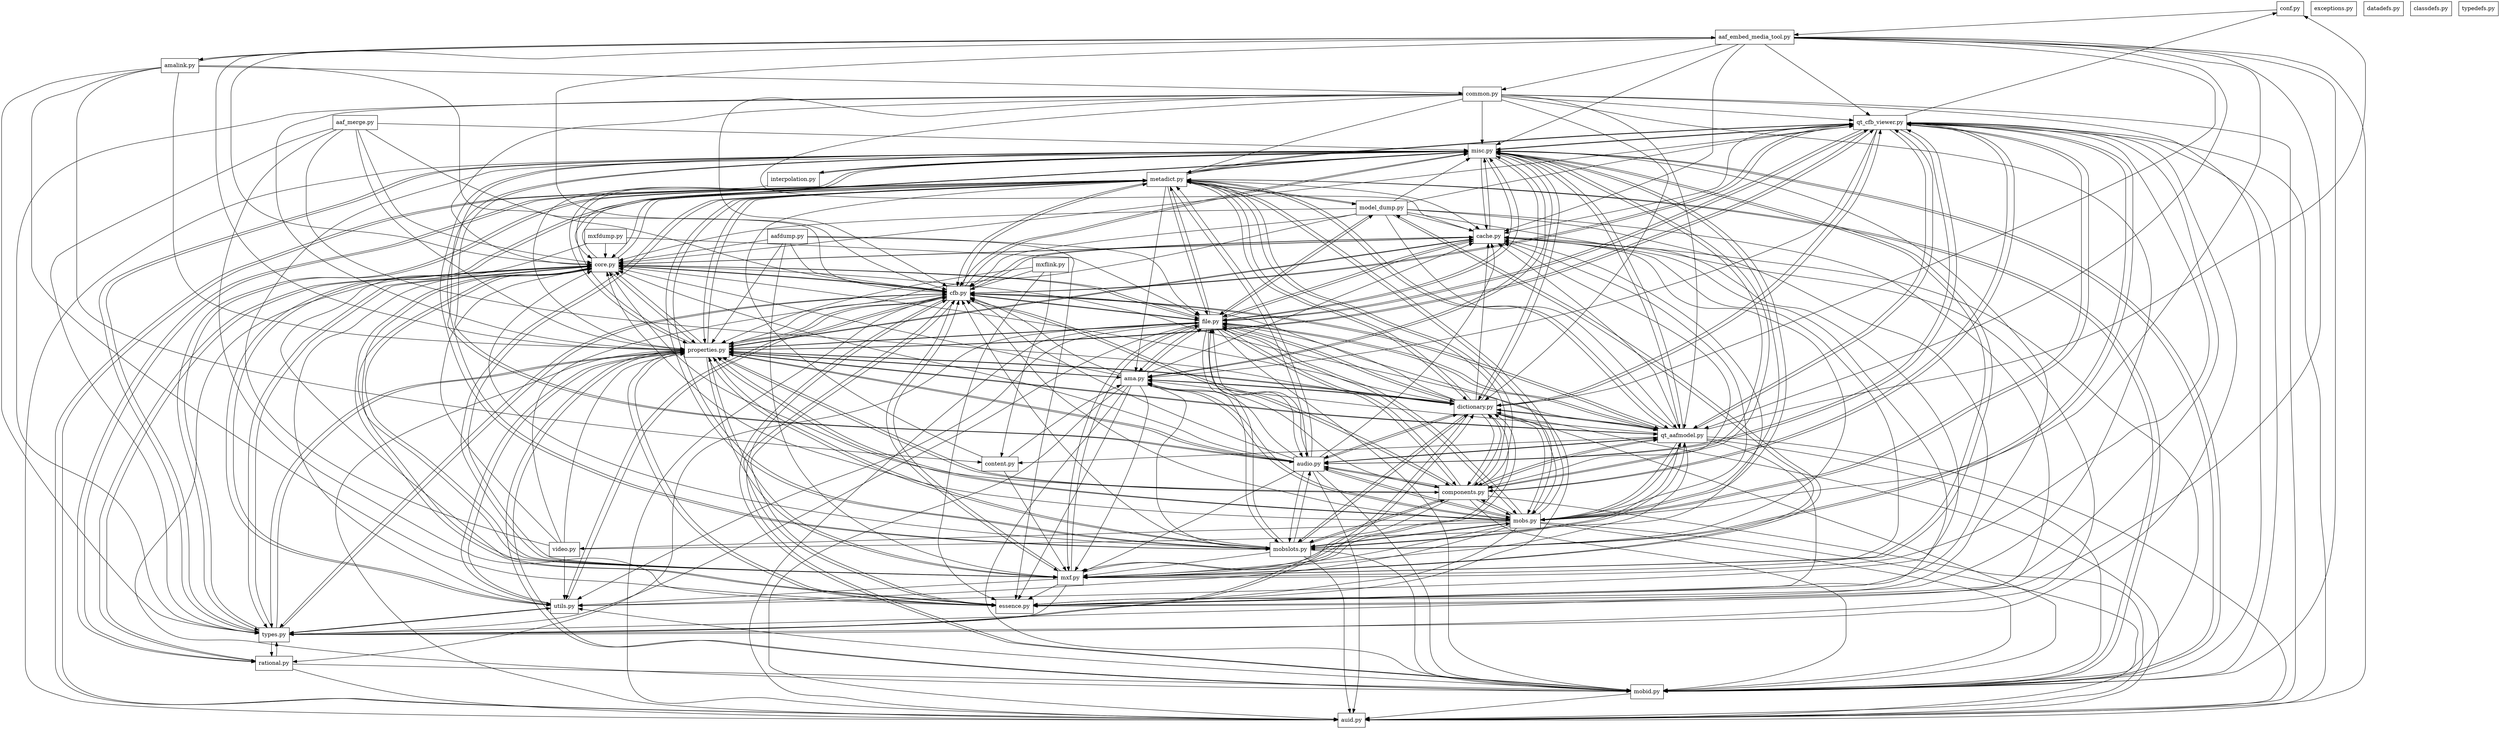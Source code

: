 digraph G {
"conf.py" [shape=box];
"aafdump.py" [shape=box];
"qt_cfb_viewer.py" [shape=box];
"aaf_embed_media_tool.py" [shape=box];
"mxfdump.py" [shape=box];
"qt_aafmodel.py" [shape=box];
"aaf_merge.py" [shape=box];
"mxflink.py" [shape=box];
"amalink.py" [shape=box];
"core.py" [shape=box];
"cfb.py" [shape=box];
"utils.py" [shape=box];
"essence.py" [shape=box];
"interpolation.py" [shape=box];
"types.py" [shape=box];
"mxf.py" [shape=box];
"mobslots.py" [shape=box];
"mobid.py" [shape=box];
"mobs.py" [shape=box];
"content.py" [shape=box];
"video.py" [shape=box];
"components.py" [shape=box];
"dictionary.py" [shape=box];
"audio.py" [shape=box];
"auid.py" [shape=box];
"rational.py" [shape=box];
"ama.py" [shape=box];
"properties.py" [shape=box];
"file.py" [shape=box];
"cache.py" [shape=box];
"metadict.py" [shape=box];
"exceptions.py" [shape=box];
"misc.py" [shape=box];
"datadefs.py" [shape=box];
"classdefs.py" [shape=box];
"typedefs.py" [shape=box];
"common.py" [shape=box];
"model_dump.py" [shape=box];
"core.py" -> "cache.py";
"metadict.py" -> "properties.py";
"audio.py" -> "properties.py";
"utils.py" -> "types.py";
"cache.py" -> "file.py";
"dictionary.py" -> "file.py";
"components.py" -> "cache.py";
"common.py" -> "qt_aafmodel.py";
"file.py" -> "auid.py";
"amalink.py" -> "content.py";
"mobs.py" -> "qt_cfb_viewer.py";
"qt_aafmodel.py" -> "mobid.py";
"mxf.py" -> "essence.py";
"file.py" -> "cache.py";
"metadict.py" -> "mobs.py";
"qt_aafmodel.py" -> "dictionary.py";
"aaf_embed_media_tool.py" -> "properties.py";
"qt_cfb_viewer.py" -> "misc.py";
"properties.py" -> "mobid.py";
"audio.py" -> "file.py";
"metadict.py" -> "components.py";
"misc.py" -> "core.py";
"audio.py" -> "components.py";
"types.py" -> "dictionary.py";
"audio.py" -> "metadict.py";
"properties.py" -> "dictionary.py";
"essence.py" -> "core.py";
"dictionary.py" -> "audio.py";
"aaf_embed_media_tool.py" -> "mobs.py";
"cfb.py" -> "utils.py";
"cfb.py" -> "core.py";
"aaf_embed_media_tool.py" -> "essence.py";
"metadict.py" -> "ama.py";
"qt_aafmodel.py" -> "file.py";
"audio.py" -> "ama.py";
"metadict.py" -> "qt_aafmodel.py";
"qt_aafmodel.py" -> "metadict.py";
"audio.py" -> "qt_aafmodel.py";
"mobid.py" -> "cfb.py";
"dictionary.py" -> "qt_cfb_viewer.py";
"misc.py" -> "types.py";
"amalink.py" -> "types.py";
"aaf_merge.py" -> "dictionary.py";
"model_dump.py" -> "qt_cfb_viewer.py";
"core.py" -> "cfb.py";
"common.py" -> "core.py";
"mobslots.py" -> "core.py";
"mobs.py" -> "mxf.py";
"components.py" -> "cfb.py";
"aaf_embed_media_tool.py" -> "qt_aafmodel.py";
"cfb.py" -> "types.py";
"cfb.py" -> "mxf.py";
"interpolation.py" -> "properties.py";
"audio.py" -> "qt_cfb_viewer.py";
"misc.py" -> "mobslots.py";
"qt_aafmodel.py" -> "audio.py";
"mobs.py" -> "auid.py";
"file.py" -> "cfb.py";
"essence.py" -> "cache.py";
"utils.py" -> "cfb.py";
"mobs.py" -> "cache.py";
"common.py" -> "types.py";
"ama.py" -> "properties.py";
"mxf.py" -> "utils.py";
"cfb.py" -> "cache.py";
"types.py" -> "rational.py";
"mxf.py" -> "core.py";
"qt_aafmodel.py" -> "qt_cfb_viewer.py";
"metadict.py" -> "utils.py";
"aafdump.py" -> "properties.py";
"mobid.py" -> "misc.py";
"video.py" -> "utils.py";
"video.py" -> "core.py";
"core.py" -> "misc.py";
"common.py" -> "cache.py";
"ama.py" -> "essence.py";
"ama.py" -> "file.py";
"components.py" -> "misc.py";
"aaf_embed_media_tool.py" -> "core.py";
"dictionary.py" -> "auid.py";
"aafdump.py" -> "essence.py";
"core.py" -> "utils.py";
"conf.py" -> "aaf_embed_media_tool.py";
"metadict.py" -> "mxf.py";
"misc.py" -> "mobid.py";
"audio.py" -> "mxf.py";
"file.py" -> "misc.py";
"misc.py" -> "dictionary.py";
"mxf.py" -> "cache.py";
"essence.py" -> "cfb.py";
"metadict.py" -> "auid.py";
"audio.py" -> "auid.py";
"file.py" -> "core.py";
"mobs.py" -> "cfb.py";
"qt_cfb_viewer.py" -> "dictionary.py";
"metadict.py" -> "cache.py";
"audio.py" -> "cache.py";
"video.py" -> "cache.py";
"core.py" -> "types.py";
"dictionary.py" -> "properties.py";
"misc.py" -> "file.py";
"mxfdump.py" -> "core.py";
"model_dump.py" -> "properties.py";
"qt_aafmodel.py" -> "auid.py";
"mobslots.py" -> "mobid.py";
"rational.py" -> "metadict.py";
"common.py" -> "cfb.py";
"aaf_embed_media_tool.py" -> "cache.py";
"qt_cfb_viewer.py" -> "file.py";
"mobslots.py" -> "dictionary.py";
"file.py" -> "types.py";
"dictionary.py" -> "mobs.py";
"auid.py" -> "metadict.py";
"qt_cfb_viewer.py" -> "metadict.py";
"mxflink.py" -> "properties.py";
"dictionary.py" -> "components.py";
"model_dump.py" -> "essence.py";
"components.py" -> "mobslots.py";
"dictionary.py" -> "metadict.py";
"model_dump.py" -> "file.py";
"cache.py" -> "cfb.py";
"qt_cfb_viewer.py" -> "ama.py";
"mxfdump.py" -> "mxf.py";
"model_dump.py" -> "metadict.py";
"misc.py" -> "audio.py";
"essence.py" -> "misc.py";
"file.py" -> "mobslots.py";
"audio.py" -> "mobs.py";
"qt_aafmodel.py" -> "properties.py";
"amalink.py" -> "common.py";
"dictionary.py" -> "ama.py";
"aafdump.py" -> "core.py";
"mxflink.py" -> "essence.py";
"mxf.py" -> "cfb.py";
"dictionary.py" -> "qt_aafmodel.py";
"cfb.py" -> "misc.py";
"types.py" -> "properties.py";
"qt_cfb_viewer.py" -> "audio.py";
"model_dump.py" -> "qt_aafmodel.py";
"misc.py" -> "qt_cfb_viewer.py";
"metadict.py" -> "cfb.py";
"audio.py" -> "cfb.py";
"mobs.py" -> "utils.py";
"mobs.py" -> "core.py";
"video.py" -> "cfb.py";
"qt_aafmodel.py" -> "mobs.py";
"content.py" -> "metadict.py";
"ama.py" -> "mxf.py";
"qt_aafmodel.py" -> "essence.py";
"qt_aafmodel.py" -> "components.py";
"common.py" -> "misc.py";
"mobslots.py" -> "misc.py";
"properties.py" -> "mobs.py";
"aafdump.py" -> "mxf.py";
"properties.py" -> "essence.py";
"content.py" -> "ama.py";
"aaf_embed_media_tool.py" -> "cfb.py";
"ama.py" -> "auid.py";
"aaf_merge.py" -> "properties.py";
"properties.py" -> "file.py";
"properties.py" -> "components.py";
"types.py" -> "metadict.py";
"components.py" -> "mobid.py";
"properties.py" -> "metadict.py";
"qt_aafmodel.py" -> "ama.py";
"ama.py" -> "cache.py";
"components.py" -> "dictionary.py";
"file.py" -> "mobid.py";
"properties.py" -> "ama.py";
"properties.py" -> "qt_aafmodel.py";
"mxf.py" -> "misc.py";
"aaf_merge.py" -> "essence.py";
"file.py" -> "dictionary.py";
"cache.py" -> "core.py";
"core.py" -> "file.py";
"utils.py" -> "properties.py";
"metadict.py" -> "misc.py";
"mobs.py" -> "mobslots.py";
"video.py" -> "misc.py";
"components.py" -> "file.py";
"properties.py" -> "audio.py";
"metadict.py" -> "core.py";
"rational.py" -> "auid.py";
"audio.py" -> "core.py";
"aaf_embed_media_tool.py" -> "amalink.py";
"aaf_embed_media_tool.py" -> "misc.py";
"properties.py" -> "qt_cfb_viewer.py";
"dictionary.py" -> "mxf.py";
"ama.py" -> "mobs.py";
"model_dump.py" -> "mxf.py";
"qt_cfb_viewer.py" -> "auid.py";
"utils.py" -> "metadict.py";
"qt_aafmodel.py" -> "core.py";
"mxf.py" -> "types.py";
"core.py" -> "rational.py";
"components.py" -> "audio.py";
"types.py" -> "utils.py";
"metadict.py" -> "types.py";
"dictionary.py" -> "cache.py";
"aafdump.py" -> "cfb.py";
"model_dump.py" -> "cache.py";
"file.py" -> "audio.py";
"misc.py" -> "properties.py";
"amalink.py" -> "properties.py";
"mobs.py" -> "mobid.py";
"file.py" -> "rational.py";
"components.py" -> "qt_cfb_viewer.py";
"cfb.py" -> "mobid.py";
"mobs.py" -> "dictionary.py";
"qt_aafmodel.py" -> "mxf.py";
"qt_cfb_viewer.py" -> "properties.py";
"qt_aafmodel.py" -> "conf.py";
"file.py" -> "qt_cfb_viewer.py";
"metadict.py" -> "mobslots.py";
"audio.py" -> "mobslots.py";
"misc.py" -> "mobs.py";
"interpolation.py" -> "misc.py";
"properties.py" -> "mxf.py";
"amalink.py" -> "essence.py";
"misc.py" -> "components.py";
"misc.py" -> "interpolation.py";
"common.py" -> "mobid.py";
"misc.py" -> "metadict.py";
"qt_cfb_viewer.py" -> "mobs.py";
"qt_cfb_viewer.py" -> "essence.py";
"qt_aafmodel.py" -> "cache.py";
"mobslots.py" -> "properties.py";
"common.py" -> "dictionary.py";
"amalink.py" -> "aaf_embed_media_tool.py";
"properties.py" -> "auid.py";
"qt_cfb_viewer.py" -> "components.py";
"cfb.py" -> "file.py";
"cfb.py" -> "metadict.py";
"misc.py" -> "ama.py";
"types.py" -> "cache.py";
"properties.py" -> "cache.py";
"misc.py" -> "qt_aafmodel.py";
"mobid.py" -> "auid.py";
"dictionary.py" -> "cfb.py";
"ama.py" -> "core.py";
"model_dump.py" -> "cfb.py";
"qt_cfb_viewer.py" -> "qt_aafmodel.py";
"mobslots.py" -> "file.py";
"mobslots.py" -> "components.py";
"common.py" -> "metadict.py";
"mobs.py" -> "misc.py";
"mobslots.py" -> "metadict.py";
"mxf.py" -> "dictionary.py";
"metadict.py" -> "mobid.py";
"file.py" -> "model_dump.py";
"audio.py" -> "mobid.py";
"components.py" -> "auid.py";
"mxflink.py" -> "cfb.py";
"metadict.py" -> "dictionary.py";
"video.py" -> "properties.py";
"audio.py" -> "dictionary.py";
"mobslots.py" -> "ama.py";
"mobslots.py" -> "qt_aafmodel.py";
"aaf_embed_media_tool.py" -> "mobid.py";
"cfb.py" -> "qt_cfb_viewer.py";
"mobid.py" -> "properties.py";
"mxf.py" -> "file.py";
"mxf.py" -> "metadict.py";
"qt_aafmodel.py" -> "cfb.py";
"mobslots.py" -> "audio.py";
"aaf_embed_media_tool.py" -> "dictionary.py";
"metadict.py" -> "file.py";
"core.py" -> "properties.py";
"rational.py" -> "core.py";
"types.py" -> "cfb.py";
"properties.py" -> "cfb.py";
"cache.py" -> "misc.py";
"dictionary.py" -> "misc.py";
"components.py" -> "properties.py";
"common.py" -> "qt_cfb_viewer.py";
"model_dump.py" -> "misc.py";
"mobslots.py" -> "qt_cfb_viewer.py";
"qt_cfb_viewer.py" -> "core.py";
"mobid.py" -> "metadict.py";
"file.py" -> "properties.py";
"dictionary.py" -> "core.py";
"core.py" -> "essence.py";
"mxflink.py" -> "content.py";
"components.py" -> "mobs.py";
"model_dump.py" -> "utils.py";
"model_dump.py" -> "core.py";
"misc.py" -> "mxf.py";
"rational.py" -> "types.py";
"core.py" -> "metadict.py";
"audio.py" -> "misc.py";
"aaf_merge.py" -> "cfb.py";
"metadict.py" -> "audio.py";
"components.py" -> "metadict.py";
"file.py" -> "mobs.py";
"metadict.py" -> "rational.py";
"qt_cfb_viewer.py" -> "types.py";
"qt_cfb_viewer.py" -> "mxf.py";
"file.py" -> "essence.py";
"misc.py" -> "auid.py";
"qt_cfb_viewer.py" -> "conf.py";
"qt_aafmodel.py" -> "content.py";
"file.py" -> "components.py";
"qt_aafmodel.py" -> "misc.py";
"file.py" -> "metadict.py";
"dictionary.py" -> "types.py";
"components.py" -> "ama.py";
"metadict.py" -> "qt_cfb_viewer.py";
"misc.py" -> "cache.py";
"model_dump.py" -> "types.py";
"components.py" -> "qt_aafmodel.py";
"types.py" -> "misc.py";
"aaf_embed_media_tool.py" -> "common.py";
"cfb.py" -> "auid.py";
"ama.py" -> "mobid.py";
"properties.py" -> "misc.py";
"mxfdump.py" -> "file.py";
"file.py" -> "ama.py";
"qt_cfb_viewer.py" -> "mobslots.py";
"qt_cfb_viewer.py" -> "cache.py";
"mobslots.py" -> "mxf.py";
"ama.py" -> "dictionary.py";
"ama.py" -> "cfb.py";
"file.py" -> "qt_aafmodel.py";
"aaf_embed_media_tool.py" -> "qt_cfb_viewer.py";
"types.py" -> "core.py";
"properties.py" -> "utils.py";
"dictionary.py" -> "mobslots.py";
"properties.py" -> "core.py";
"common.py" -> "auid.py";
"mobslots.py" -> "auid.py";
"aaf_merge.py" -> "misc.py";
"content.py" -> "mxf.py";
"essence.py" -> "properties.py";
"mobslots.py" -> "cache.py";
"mobs.py" -> "properties.py";
"mobid.py" -> "utils.py";
"mobid.py" -> "core.py";
"cfb.py" -> "properties.py";
"mxf.py" -> "model_dump.py";
"aaf_merge.py" -> "core.py";
"aafdump.py" -> "file.py";
"properties.py" -> "types.py";
"metadict.py" -> "model_dump.py";
"rational.py" -> "mobid.py";
"components.py" -> "core.py";
"mobs.py" -> "essence.py";
"misc.py" -> "cfb.py";
"mobs.py" -> "file.py";
"amalink.py" -> "cfb.py";
"qt_aafmodel.py" -> "mobslots.py";
"mobs.py" -> "components.py";
"common.py" -> "properties.py";
"qt_cfb_viewer.py" -> "mobid.py";
"cfb.py" -> "essence.py";
"mobs.py" -> "metadict.py";
"ama.py" -> "misc.py";
"file.py" -> "utils.py";
"cfb.py" -> "components.py";
"qt_cfb_viewer.py" -> "cfb.py";
"properties.py" -> "mobslots.py";
"dictionary.py" -> "mobid.py";
"aaf_merge.py" -> "types.py";
"core.py" -> "mxf.py";
"mobs.py" -> "ama.py";
"cache.py" -> "properties.py";
"mobslots.py" -> "mobs.py";
"mobs.py" -> "qt_aafmodel.py";
"common.py" -> "essence.py";
"components.py" -> "mxf.py";
"aaf_embed_media_tool.py" -> "auid.py";
"cfb.py" -> "qt_aafmodel.py";
"mobs.py" -> "video.py";
"mobid.py" -> "cache.py";
"mxf.py" -> "properties.py";
"mobslots.py" -> "cfb.py";
"mobs.py" -> "audio.py";
"file.py" -> "mxf.py";
}